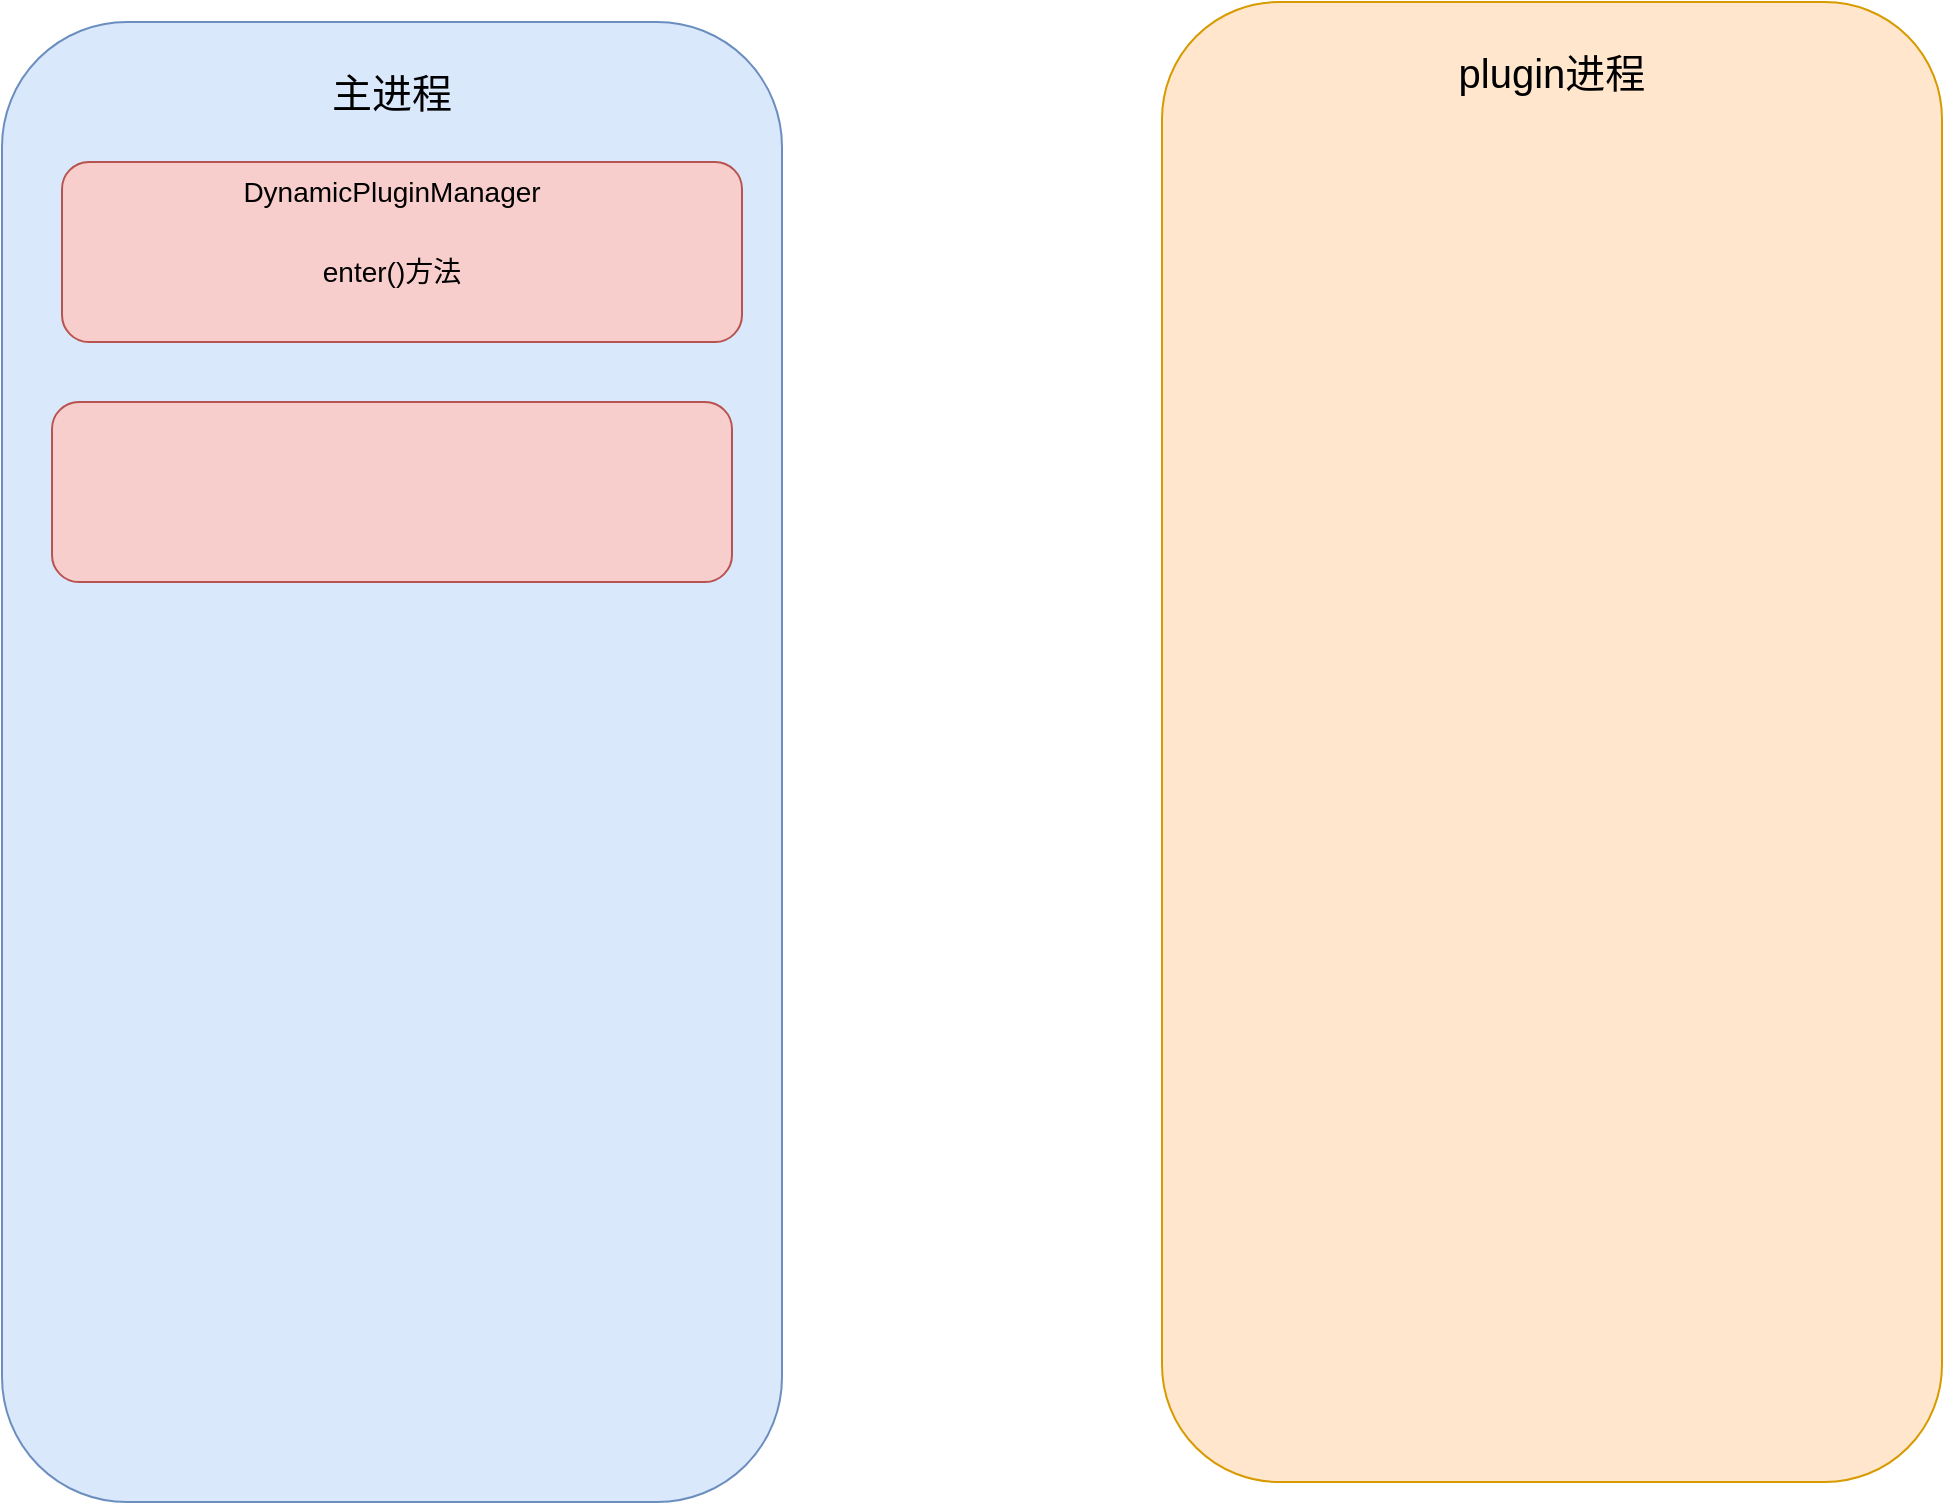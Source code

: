 <mxfile version="17.4.5" type="device"><diagram id="7oj0BFb6Ss6Ytj8tNkgX" name="Page-1"><mxGraphModel dx="946" dy="512" grid="1" gridSize="10" guides="1" tooltips="1" connect="1" arrows="1" fold="1" page="1" pageScale="1" pageWidth="827" pageHeight="1169" math="0" shadow="0"><root><mxCell id="0"/><mxCell id="1" parent="0"/><mxCell id="iGVF0zM7vOBdERYjwog8-1" value="" style="rounded=1;whiteSpace=wrap;html=1;fillColor=#dae8fc;strokeColor=#6c8ebf;arcSize=16;" vertex="1" parent="1"><mxGeometry x="90" y="210" width="390" height="740" as="geometry"/></mxCell><mxCell id="iGVF0zM7vOBdERYjwog8-2" value="主进程" style="text;html=1;strokeColor=none;fillColor=none;align=center;verticalAlign=middle;whiteSpace=wrap;rounded=0;fontSize=20;" vertex="1" parent="1"><mxGeometry x="215" y="230" width="140" height="30" as="geometry"/></mxCell><mxCell id="iGVF0zM7vOBdERYjwog8-3" value="&lt;span style=&quot;color: rgba(0 , 0 , 0 , 0) ; font-family: monospace ; font-size: 0px&quot;&gt;%3CmxGraphModel%3E%3Croot%3E%3CmxCell%20id%3D%220%22%2F%3E%3CmxCell%20id%3D%221%22%20parent%3D%220%22%2F%3E%3CmxCell%20id%3D%222%22%20value%3D%22%E4%B8%BB%E8%BF%9B%E7%A8%8B%22%20style%3D%22text%3Bhtml%3D1%3BstrokeColor%3Dnone%3BfillColor%3Dnone%3Balign%3Dcenter%3BverticalAlign%3Dmiddle%3BwhiteSpace%3Dwrap%3Brounded%3D0%3BfontSize%3D20%3B%22%20vertex%3D%221%22%20parent%3D%221%22%3E%3CmxGeometry%20x%3D%22215%22%20y%3D%22230%22%20width%3D%22140%22%20height%3D%2230%22%20as%3D%22geometry%22%2F%3E%3C%2FmxCell%3E%3C%2Froot%3E%3C%2FmxGraphModel%3E&lt;/span&gt;" style="rounded=1;whiteSpace=wrap;html=1;fillColor=#ffe6cc;strokeColor=#d79b00;" vertex="1" parent="1"><mxGeometry x="670" y="200" width="390" height="740" as="geometry"/></mxCell><mxCell id="iGVF0zM7vOBdERYjwog8-4" value="plugin进程&lt;br&gt;" style="text;html=1;strokeColor=none;fillColor=none;align=center;verticalAlign=middle;whiteSpace=wrap;rounded=0;fontSize=20;" vertex="1" parent="1"><mxGeometry x="795" y="220" width="140" height="30" as="geometry"/></mxCell><mxCell id="iGVF0zM7vOBdERYjwog8-5" value="" style="rounded=1;whiteSpace=wrap;html=1;fontSize=14;labelBorderColor=default;fillColor=#f8cecc;strokeColor=#b85450;" vertex="1" parent="1"><mxGeometry x="120" y="280" width="340" height="90" as="geometry"/></mxCell><mxCell id="iGVF0zM7vOBdERYjwog8-6" value="DynamicPluginManager" style="text;html=1;strokeColor=none;fillColor=none;align=center;verticalAlign=middle;whiteSpace=wrap;rounded=0;labelBorderColor=none;fontSize=14;strokeWidth=0;labelBackgroundColor=none;fontColor=default;" vertex="1" parent="1"><mxGeometry x="255" y="280" width="60" height="30" as="geometry"/></mxCell><mxCell id="iGVF0zM7vOBdERYjwog8-9" value="enter()方法" style="text;html=1;strokeColor=none;fillColor=none;align=center;verticalAlign=middle;whiteSpace=wrap;rounded=0;labelBackgroundColor=none;labelBorderColor=none;fontSize=14;fontColor=default;" vertex="1" parent="1"><mxGeometry x="225" y="320" width="120" height="30" as="geometry"/></mxCell><mxCell id="iGVF0zM7vOBdERYjwog8-10" value="" style="rounded=1;whiteSpace=wrap;html=1;fontSize=14;labelBorderColor=default;fillColor=#f8cecc;strokeColor=#b85450;" vertex="1" parent="1"><mxGeometry x="115" y="400" width="340" height="90" as="geometry"/></mxCell></root></mxGraphModel></diagram></mxfile>